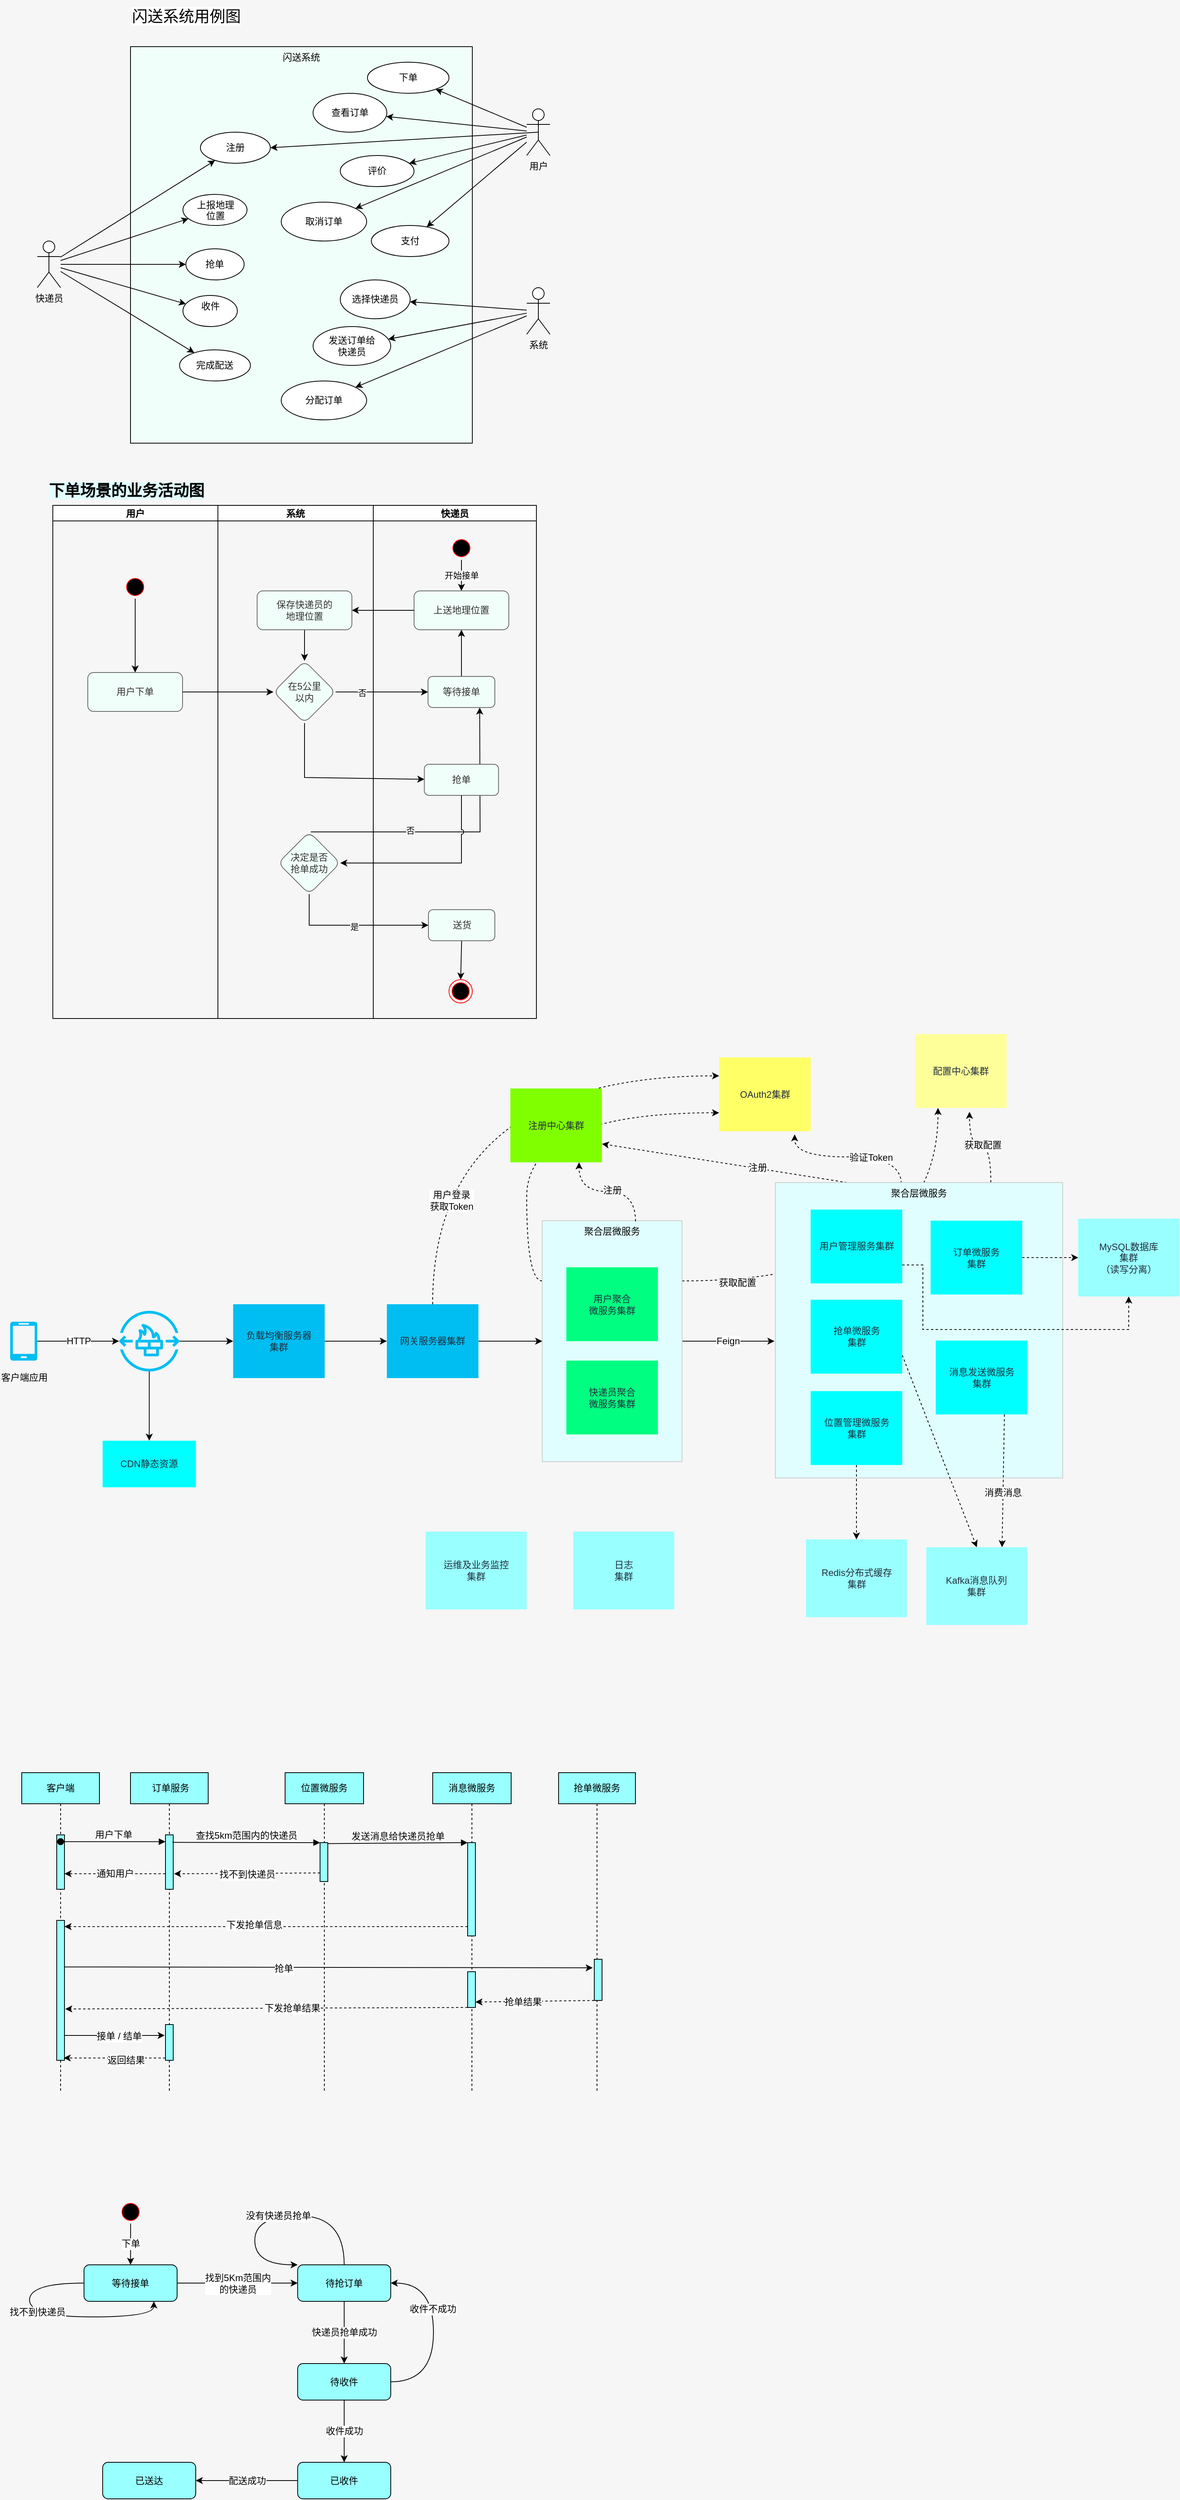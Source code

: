 <mxfile version="17.4.0" type="github">
  <diagram id="TyxCVpYUlu8QVc2kOL5u" name="Page-1">
    <mxGraphModel dx="1038" dy="1692" grid="1" gridSize="10" guides="1" tooltips="1" connect="1" arrows="1" fold="1" page="1" pageScale="1" pageWidth="827" pageHeight="1169" background="#f6f6f6" math="0" shadow="0">
      <root>
        <mxCell id="0" />
        <mxCell id="1" parent="0" />
        <mxCell id="bCSfS2iaa0BpuER8qzBy-91" style="edgeStyle=orthogonalEdgeStyle;curved=1;rounded=0;jumpStyle=arc;orthogonalLoop=1;jettySize=auto;html=1;exitX=1;exitY=0.25;exitDx=0;exitDy=0;entryX=0.25;entryY=1;entryDx=0;entryDy=0;dashed=1;fontSize=12;fontColor=#000000;" edge="1" parent="1" source="bCSfS2iaa0BpuER8qzBy-71" target="bCSfS2iaa0BpuER8qzBy-89">
          <mxGeometry relative="1" as="geometry" />
        </mxCell>
        <mxCell id="bCSfS2iaa0BpuER8qzBy-92" value="获取配置" style="edgeLabel;html=1;align=center;verticalAlign=middle;resizable=0;points=[];fontSize=12;fontColor=#000000;" vertex="1" connectable="0" parent="bCSfS2iaa0BpuER8qzBy-91">
          <mxGeometry x="-0.743" y="-1" relative="1" as="geometry">
            <mxPoint y="1" as="offset" />
          </mxGeometry>
        </mxCell>
        <mxCell id="bCSfS2iaa0BpuER8qzBy-82" style="edgeStyle=none;rounded=0;jumpStyle=arc;orthogonalLoop=1;jettySize=auto;html=1;exitX=0.25;exitY=0;exitDx=0;exitDy=0;entryX=1;entryY=0.75;entryDx=0;entryDy=0;fontSize=12;fontColor=#000000;dashed=1;" edge="1" parent="1" source="bCSfS2iaa0BpuER8qzBy-79" target="bCSfS2iaa0BpuER8qzBy-66">
          <mxGeometry relative="1" as="geometry" />
        </mxCell>
        <mxCell id="bCSfS2iaa0BpuER8qzBy-83" value="注册" style="edgeLabel;html=1;align=center;verticalAlign=middle;resizable=0;points=[];fontSize=12;fontColor=#000000;" vertex="1" connectable="0" parent="bCSfS2iaa0BpuER8qzBy-82">
          <mxGeometry x="-0.267" y="-1" relative="1" as="geometry">
            <mxPoint as="offset" />
          </mxGeometry>
        </mxCell>
        <mxCell id="bCSfS2iaa0BpuER8qzBy-84" style="edgeStyle=orthogonalEdgeStyle;rounded=0;jumpStyle=arc;orthogonalLoop=1;jettySize=auto;html=1;exitX=0.438;exitY=0.003;exitDx=0;exitDy=0;dashed=1;fontSize=12;fontColor=#000000;curved=1;entryX=0.825;entryY=1.042;entryDx=0;entryDy=0;entryPerimeter=0;exitPerimeter=0;" edge="1" parent="1" source="bCSfS2iaa0BpuER8qzBy-79" target="bCSfS2iaa0BpuER8qzBy-78">
          <mxGeometry relative="1" as="geometry">
            <mxPoint x="1100" y="1360" as="targetPoint" />
          </mxGeometry>
        </mxCell>
        <mxCell id="bCSfS2iaa0BpuER8qzBy-85" value="验证Token" style="edgeLabel;html=1;align=center;verticalAlign=middle;resizable=0;points=[];fontSize=12;fontColor=#000000;" vertex="1" connectable="0" parent="bCSfS2iaa0BpuER8qzBy-84">
          <mxGeometry x="-0.267" y="1" relative="1" as="geometry">
            <mxPoint as="offset" />
          </mxGeometry>
        </mxCell>
        <mxCell id="bCSfS2iaa0BpuER8qzBy-90" value="获取配置" style="edgeStyle=orthogonalEdgeStyle;curved=1;rounded=0;jumpStyle=arc;orthogonalLoop=1;jettySize=auto;html=1;exitX=0.75;exitY=0;exitDx=0;exitDy=0;entryX=0.594;entryY=1.053;entryDx=0;entryDy=0;entryPerimeter=0;dashed=1;fontSize=12;fontColor=#000000;" edge="1" parent="1" source="bCSfS2iaa0BpuER8qzBy-79" target="bCSfS2iaa0BpuER8qzBy-89">
          <mxGeometry relative="1" as="geometry" />
        </mxCell>
        <mxCell id="bCSfS2iaa0BpuER8qzBy-79" value="聚合层微服务" style="rounded=0;whiteSpace=wrap;html=1;labelBackgroundColor=none;fontSize=12;fontColor=#000000;fillColor=#E0FEFF;verticalAlign=top;strokeColor=#cccccc;" vertex="1" parent="1">
          <mxGeometry x="1050" y="1471" width="370" height="380" as="geometry" />
        </mxCell>
        <mxCell id="bCSfS2iaa0BpuER8qzBy-81" value="Feign" style="rounded=0;jumpStyle=arc;orthogonalLoop=1;jettySize=auto;html=1;exitX=1;exitY=0.5;exitDx=0;exitDy=0;entryX=-0.003;entryY=0.537;entryDx=0;entryDy=0;entryPerimeter=0;fontSize=12;fontColor=#000000;" edge="1" parent="1" source="bCSfS2iaa0BpuER8qzBy-71" target="bCSfS2iaa0BpuER8qzBy-79">
          <mxGeometry relative="1" as="geometry" />
        </mxCell>
        <mxCell id="bCSfS2iaa0BpuER8qzBy-86" value="验证Token" style="edgeStyle=orthogonalEdgeStyle;rounded=0;jumpStyle=arc;orthogonalLoop=1;jettySize=auto;html=1;exitX=0;exitY=0.25;exitDx=0;exitDy=0;entryX=0;entryY=0.75;entryDx=0;entryDy=0;dashed=1;fontSize=12;fontColor=#000000;curved=1;" edge="1" parent="1" source="bCSfS2iaa0BpuER8qzBy-71" target="bCSfS2iaa0BpuER8qzBy-78">
          <mxGeometry relative="1" as="geometry" />
        </mxCell>
        <mxCell id="bCSfS2iaa0BpuER8qzBy-71" value="聚合层微服务" style="rounded=0;whiteSpace=wrap;html=1;labelBackgroundColor=none;fontSize=12;fontColor=#000000;fillColor=#E0FEFF;verticalAlign=top;strokeColor=#cccccc;" vertex="1" parent="1">
          <mxGeometry x="750" y="1520" width="180" height="310" as="geometry" />
        </mxCell>
        <mxCell id="bCSfS2iaa0BpuER8qzBy-40" style="edgeStyle=none;rounded=0;orthogonalLoop=1;jettySize=auto;html=1;exitX=0.5;exitY=0;exitDx=0;exitDy=0;entryX=0.75;entryY=1;entryDx=0;entryDy=0;fontColor=#000000;jumpStyle=arc;" edge="1" parent="1">
          <mxGeometry relative="1" as="geometry">
            <mxPoint x="452" y="1020" as="sourcePoint" />
            <mxPoint x="669.5" y="860" as="targetPoint" />
            <Array as="points">
              <mxPoint x="670" y="1020" />
            </Array>
          </mxGeometry>
        </mxCell>
        <mxCell id="bCSfS2iaa0BpuER8qzBy-41" value="否" style="edgeLabel;html=1;align=center;verticalAlign=middle;resizable=0;points=[];fontColor=#000000;" vertex="1" connectable="0" parent="bCSfS2iaa0BpuER8qzBy-40">
          <mxGeometry x="-0.326" y="2" relative="1" as="geometry">
            <mxPoint as="offset" />
          </mxGeometry>
        </mxCell>
        <mxCell id="bCSfS2iaa0BpuER8qzBy-6" value="闪送系统" style="rounded=0;whiteSpace=wrap;html=1;fontColor=#000000;fillColor=#F0FFF9;verticalAlign=top;" vertex="1" parent="1">
          <mxGeometry x="220" y="10" width="440" height="510" as="geometry" />
        </mxCell>
        <mxCell id="SCEnVxl06YbGx1uKB_N8-4" value="" style="rounded=0;orthogonalLoop=1;jettySize=auto;html=1;" parent="1" source="SCEnVxl06YbGx1uKB_N8-1" target="SCEnVxl06YbGx1uKB_N8-3" edge="1">
          <mxGeometry relative="1" as="geometry" />
        </mxCell>
        <mxCell id="SCEnVxl06YbGx1uKB_N8-6" value="" style="edgeStyle=none;rounded=0;orthogonalLoop=1;jettySize=auto;html=1;" parent="1" source="SCEnVxl06YbGx1uKB_N8-1" target="SCEnVxl06YbGx1uKB_N8-5" edge="1">
          <mxGeometry relative="1" as="geometry" />
        </mxCell>
        <mxCell id="SCEnVxl06YbGx1uKB_N8-8" value="" style="edgeStyle=none;rounded=0;orthogonalLoop=1;jettySize=auto;html=1;" parent="1" source="SCEnVxl06YbGx1uKB_N8-1" target="SCEnVxl06YbGx1uKB_N8-7" edge="1">
          <mxGeometry relative="1" as="geometry" />
        </mxCell>
        <mxCell id="SCEnVxl06YbGx1uKB_N8-10" value="" style="edgeStyle=none;rounded=0;orthogonalLoop=1;jettySize=auto;html=1;" parent="1" source="SCEnVxl06YbGx1uKB_N8-1" target="SCEnVxl06YbGx1uKB_N8-9" edge="1">
          <mxGeometry relative="1" as="geometry" />
        </mxCell>
        <mxCell id="SCEnVxl06YbGx1uKB_N8-13" value="" style="edgeStyle=none;rounded=0;orthogonalLoop=1;jettySize=auto;html=1;" parent="1" source="SCEnVxl06YbGx1uKB_N8-1" target="SCEnVxl06YbGx1uKB_N8-12" edge="1">
          <mxGeometry relative="1" as="geometry" />
        </mxCell>
        <mxCell id="SCEnVxl06YbGx1uKB_N8-1" value="快递员" style="shape=umlActor;verticalLabelPosition=bottom;verticalAlign=top;html=1;outlineConnect=0;" parent="1" vertex="1">
          <mxGeometry x="100" y="260" width="30" height="60" as="geometry" />
        </mxCell>
        <mxCell id="SCEnVxl06YbGx1uKB_N8-3" value="抢单" style="ellipse;whiteSpace=wrap;html=1;verticalAlign=middle;" parent="1" vertex="1">
          <mxGeometry x="291.25" y="270" width="75" height="40" as="geometry" />
        </mxCell>
        <mxCell id="SCEnVxl06YbGx1uKB_N8-5" value="&lt;div&gt;上报地理&lt;/div&gt;&lt;div&gt;位置&lt;/div&gt;" style="ellipse;whiteSpace=wrap;html=1;verticalAlign=top;" parent="1" vertex="1">
          <mxGeometry x="287.5" y="200" width="82.5" height="40" as="geometry" />
        </mxCell>
        <mxCell id="SCEnVxl06YbGx1uKB_N8-7" value="收件" style="ellipse;whiteSpace=wrap;html=1;verticalAlign=top;" parent="1" vertex="1">
          <mxGeometry x="287.5" y="330" width="70" height="40" as="geometry" />
        </mxCell>
        <mxCell id="SCEnVxl06YbGx1uKB_N8-9" value="完成配送" style="ellipse;whiteSpace=wrap;html=1;verticalAlign=middle;" parent="1" vertex="1">
          <mxGeometry x="283.13" y="400" width="91.25" height="40" as="geometry" />
        </mxCell>
        <mxCell id="SCEnVxl06YbGx1uKB_N8-12" value="注册" style="ellipse;whiteSpace=wrap;html=1;verticalAlign=middle;" parent="1" vertex="1">
          <mxGeometry x="310" y="120" width="90" height="40" as="geometry" />
        </mxCell>
        <mxCell id="SCEnVxl06YbGx1uKB_N8-16" value="" style="edgeStyle=none;rounded=0;orthogonalLoop=1;jettySize=auto;html=1;" parent="1" source="SCEnVxl06YbGx1uKB_N8-14" target="SCEnVxl06YbGx1uKB_N8-15" edge="1">
          <mxGeometry relative="1" as="geometry" />
        </mxCell>
        <mxCell id="SCEnVxl06YbGx1uKB_N8-18" value="" style="edgeStyle=none;rounded=0;orthogonalLoop=1;jettySize=auto;html=1;" parent="1" source="SCEnVxl06YbGx1uKB_N8-14" target="SCEnVxl06YbGx1uKB_N8-17" edge="1">
          <mxGeometry relative="1" as="geometry" />
        </mxCell>
        <mxCell id="SCEnVxl06YbGx1uKB_N8-20" value="" style="edgeStyle=none;rounded=0;orthogonalLoop=1;jettySize=auto;html=1;" parent="1" source="SCEnVxl06YbGx1uKB_N8-14" target="SCEnVxl06YbGx1uKB_N8-19" edge="1">
          <mxGeometry relative="1" as="geometry" />
        </mxCell>
        <mxCell id="SCEnVxl06YbGx1uKB_N8-14" value="系统" style="shape=umlActor;verticalLabelPosition=bottom;verticalAlign=top;html=1;outlineConnect=0;" parent="1" vertex="1">
          <mxGeometry x="730" y="320" width="30" height="60" as="geometry" />
        </mxCell>
        <mxCell id="SCEnVxl06YbGx1uKB_N8-15" value="选择快递员" style="ellipse;whiteSpace=wrap;html=1;verticalAlign=middle;" parent="1" vertex="1">
          <mxGeometry x="490" y="310" width="90" height="50" as="geometry" />
        </mxCell>
        <mxCell id="SCEnVxl06YbGx1uKB_N8-17" value="&lt;div&gt;发送订单给&lt;/div&gt;&lt;div&gt;快递员&lt;/div&gt;" style="ellipse;whiteSpace=wrap;html=1;verticalAlign=middle;" parent="1" vertex="1">
          <mxGeometry x="455" y="370" width="100" height="50" as="geometry" />
        </mxCell>
        <mxCell id="SCEnVxl06YbGx1uKB_N8-19" value="分配订单" style="ellipse;whiteSpace=wrap;html=1;verticalAlign=middle;" parent="1" vertex="1">
          <mxGeometry x="414" y="440" width="110" height="50" as="geometry" />
        </mxCell>
        <mxCell id="SCEnVxl06YbGx1uKB_N8-26" value="" style="edgeStyle=none;rounded=0;orthogonalLoop=1;jettySize=auto;html=1;" parent="1" source="SCEnVxl06YbGx1uKB_N8-23" target="SCEnVxl06YbGx1uKB_N8-25" edge="1">
          <mxGeometry relative="1" as="geometry" />
        </mxCell>
        <mxCell id="SCEnVxl06YbGx1uKB_N8-28" value="" style="edgeStyle=none;rounded=0;orthogonalLoop=1;jettySize=auto;html=1;" parent="1" source="SCEnVxl06YbGx1uKB_N8-23" target="SCEnVxl06YbGx1uKB_N8-27" edge="1">
          <mxGeometry relative="1" as="geometry" />
        </mxCell>
        <mxCell id="SCEnVxl06YbGx1uKB_N8-30" value="" style="edgeStyle=none;rounded=0;orthogonalLoop=1;jettySize=auto;html=1;" parent="1" source="SCEnVxl06YbGx1uKB_N8-23" target="SCEnVxl06YbGx1uKB_N8-29" edge="1">
          <mxGeometry relative="1" as="geometry" />
        </mxCell>
        <mxCell id="SCEnVxl06YbGx1uKB_N8-32" value="" style="edgeStyle=none;rounded=0;orthogonalLoop=1;jettySize=auto;html=1;" parent="1" source="SCEnVxl06YbGx1uKB_N8-23" target="SCEnVxl06YbGx1uKB_N8-31" edge="1">
          <mxGeometry relative="1" as="geometry" />
        </mxCell>
        <mxCell id="SCEnVxl06YbGx1uKB_N8-34" value="" style="edgeStyle=none;rounded=0;orthogonalLoop=1;jettySize=auto;html=1;" parent="1" source="SCEnVxl06YbGx1uKB_N8-23" target="SCEnVxl06YbGx1uKB_N8-33" edge="1">
          <mxGeometry relative="1" as="geometry" />
        </mxCell>
        <mxCell id="SCEnVxl06YbGx1uKB_N8-35" style="edgeStyle=none;rounded=0;orthogonalLoop=1;jettySize=auto;html=1;exitX=0.5;exitY=0.5;exitDx=0;exitDy=0;exitPerimeter=0;entryX=1;entryY=0.5;entryDx=0;entryDy=0;" parent="1" source="SCEnVxl06YbGx1uKB_N8-23" target="SCEnVxl06YbGx1uKB_N8-12" edge="1">
          <mxGeometry relative="1" as="geometry" />
        </mxCell>
        <mxCell id="SCEnVxl06YbGx1uKB_N8-23" value="用户" style="shape=umlActor;verticalLabelPosition=bottom;verticalAlign=top;html=1;outlineConnect=0;" parent="1" vertex="1">
          <mxGeometry x="730" y="90" width="30" height="60" as="geometry" />
        </mxCell>
        <mxCell id="SCEnVxl06YbGx1uKB_N8-25" value="下单" style="ellipse;whiteSpace=wrap;html=1;verticalAlign=middle;" parent="1" vertex="1">
          <mxGeometry x="525" y="30" width="105" height="40" as="geometry" />
        </mxCell>
        <mxCell id="SCEnVxl06YbGx1uKB_N8-27" value="查看订单" style="ellipse;whiteSpace=wrap;html=1;verticalAlign=middle;" parent="1" vertex="1">
          <mxGeometry x="455" y="70" width="95" height="50" as="geometry" />
        </mxCell>
        <mxCell id="SCEnVxl06YbGx1uKB_N8-29" value="评价" style="ellipse;whiteSpace=wrap;html=1;verticalAlign=middle;" parent="1" vertex="1">
          <mxGeometry x="490" y="150" width="95" height="40" as="geometry" />
        </mxCell>
        <mxCell id="SCEnVxl06YbGx1uKB_N8-31" value="支付" style="ellipse;whiteSpace=wrap;html=1;verticalAlign=middle;" parent="1" vertex="1">
          <mxGeometry x="530" y="240" width="100" height="40" as="geometry" />
        </mxCell>
        <mxCell id="SCEnVxl06YbGx1uKB_N8-33" value="取消订单" style="ellipse;whiteSpace=wrap;html=1;verticalAlign=middle;" parent="1" vertex="1">
          <mxGeometry x="414" y="210" width="110" height="50" as="geometry" />
        </mxCell>
        <mxCell id="bCSfS2iaa0BpuER8qzBy-1" value="用户" style="swimlane;startSize=20;" vertex="1" parent="1">
          <mxGeometry x="120" y="600" width="212.5" height="660" as="geometry" />
        </mxCell>
        <mxCell id="bCSfS2iaa0BpuER8qzBy-15" style="edgeStyle=none;rounded=0;orthogonalLoop=1;jettySize=auto;html=1;exitX=0.5;exitY=1;exitDx=0;exitDy=0;entryX=0.5;entryY=0;entryDx=0;entryDy=0;fontColor=#E8FFE3;" edge="1" parent="bCSfS2iaa0BpuER8qzBy-1" source="bCSfS2iaa0BpuER8qzBy-9" target="bCSfS2iaa0BpuER8qzBy-14">
          <mxGeometry relative="1" as="geometry" />
        </mxCell>
        <mxCell id="bCSfS2iaa0BpuER8qzBy-9" value="" style="ellipse;html=1;shape=startState;fillColor=#000000;strokeColor=#ff0000;fontColor=#E8FFE3;" vertex="1" parent="bCSfS2iaa0BpuER8qzBy-1">
          <mxGeometry x="91" y="90" width="30" height="30" as="geometry" />
        </mxCell>
        <mxCell id="bCSfS2iaa0BpuER8qzBy-14" value="&lt;span style=&quot;&quot;&gt;用户下单&lt;/span&gt;" style="rounded=1;whiteSpace=wrap;html=1;fontColor=#333333;fillColor=#F0FFF9;strokeColor=#666666;labelBackgroundColor=none;" vertex="1" parent="bCSfS2iaa0BpuER8qzBy-1">
          <mxGeometry x="45" y="215" width="122" height="50" as="geometry" />
        </mxCell>
        <mxCell id="bCSfS2iaa0BpuER8qzBy-2" value="系统" style="swimlane;startSize=20;" vertex="1" parent="1">
          <mxGeometry x="332.5" y="600" width="200" height="660" as="geometry" />
        </mxCell>
        <mxCell id="bCSfS2iaa0BpuER8qzBy-22" value="&lt;div&gt;在5公里&lt;/div&gt;&lt;div&gt;以内&lt;/div&gt;" style="rhombus;whiteSpace=wrap;html=1;fillColor=#F0FFF9;strokeColor=#666666;fontColor=#333333;rounded=1;labelBackgroundColor=none;" vertex="1" parent="bCSfS2iaa0BpuER8qzBy-2">
          <mxGeometry x="71.5" y="200" width="80" height="80" as="geometry" />
        </mxCell>
        <mxCell id="bCSfS2iaa0BpuER8qzBy-35" value="&lt;div&gt;决定是否&lt;/div&gt;&lt;div&gt;抢单成功&lt;br&gt;&lt;/div&gt;" style="rhombus;whiteSpace=wrap;html=1;fillColor=#F0FFF9;strokeColor=#666666;fontColor=#333333;rounded=1;labelBackgroundColor=none;" vertex="1" parent="bCSfS2iaa0BpuER8qzBy-2">
          <mxGeometry x="77.5" y="420" width="80" height="80" as="geometry" />
        </mxCell>
        <mxCell id="bCSfS2iaa0BpuER8qzBy-3" value="快递员" style="swimlane;startSize=20;" vertex="1" parent="1">
          <mxGeometry x="532.5" y="600" width="210" height="660" as="geometry" />
        </mxCell>
        <mxCell id="bCSfS2iaa0BpuER8qzBy-17" value="上送地理位置" style="rounded=1;whiteSpace=wrap;html=1;fontColor=#333333;fillColor=#F0FFF9;strokeColor=#666666;labelBackgroundColor=none;" vertex="1" parent="bCSfS2iaa0BpuER8qzBy-3">
          <mxGeometry x="52.5" y="110" width="122" height="50" as="geometry" />
        </mxCell>
        <mxCell id="bCSfS2iaa0BpuER8qzBy-27" value="开始接单" style="edgeStyle=none;rounded=0;orthogonalLoop=1;jettySize=auto;html=1;exitX=0.5;exitY=1;exitDx=0;exitDy=0;entryX=0.5;entryY=0;entryDx=0;entryDy=0;fontColor=#000000;" edge="1" parent="bCSfS2iaa0BpuER8qzBy-3" source="bCSfS2iaa0BpuER8qzBy-25" target="bCSfS2iaa0BpuER8qzBy-17">
          <mxGeometry relative="1" as="geometry" />
        </mxCell>
        <mxCell id="bCSfS2iaa0BpuER8qzBy-25" value="" style="ellipse;html=1;shape=startState;fillColor=#000000;strokeColor=#ff0000;fontColor=#E8FFE3;" vertex="1" parent="bCSfS2iaa0BpuER8qzBy-3">
          <mxGeometry x="98.5" y="40" width="30" height="30" as="geometry" />
        </mxCell>
        <mxCell id="bCSfS2iaa0BpuER8qzBy-42" style="edgeStyle=none;rounded=0;orthogonalLoop=1;jettySize=auto;html=1;exitX=0.5;exitY=0;exitDx=0;exitDy=0;entryX=0.5;entryY=1;entryDx=0;entryDy=0;fontColor=#000000;" edge="1" parent="bCSfS2iaa0BpuER8qzBy-3" source="bCSfS2iaa0BpuER8qzBy-28" target="bCSfS2iaa0BpuER8qzBy-17">
          <mxGeometry relative="1" as="geometry" />
        </mxCell>
        <mxCell id="bCSfS2iaa0BpuER8qzBy-28" value="等待接单" style="whiteSpace=wrap;html=1;fillColor=#F0FFF9;strokeColor=#666666;fontColor=#333333;rounded=1;labelBackgroundColor=none;" vertex="1" parent="bCSfS2iaa0BpuER8qzBy-3">
          <mxGeometry x="70.5" y="220" width="86" height="40" as="geometry" />
        </mxCell>
        <mxCell id="bCSfS2iaa0BpuER8qzBy-31" value="抢单" style="whiteSpace=wrap;html=1;fillColor=#F0FFF9;strokeColor=#666666;fontColor=#333333;rounded=1;labelBackgroundColor=none;" vertex="1" parent="bCSfS2iaa0BpuER8qzBy-3">
          <mxGeometry x="65.75" y="333" width="95.5" height="40" as="geometry" />
        </mxCell>
        <mxCell id="bCSfS2iaa0BpuER8qzBy-47" style="edgeStyle=none;rounded=0;jumpStyle=arc;orthogonalLoop=1;jettySize=auto;html=1;exitX=0.5;exitY=1;exitDx=0;exitDy=0;entryX=0.5;entryY=0;entryDx=0;entryDy=0;fontSize=20;fontColor=#000000;" edge="1" parent="bCSfS2iaa0BpuER8qzBy-3" source="bCSfS2iaa0BpuER8qzBy-37" target="bCSfS2iaa0BpuER8qzBy-46">
          <mxGeometry relative="1" as="geometry" />
        </mxCell>
        <mxCell id="bCSfS2iaa0BpuER8qzBy-37" value="送货" style="whiteSpace=wrap;html=1;fillColor=#F0FFF9;strokeColor=#666666;fontColor=#333333;rounded=1;labelBackgroundColor=none;" vertex="1" parent="bCSfS2iaa0BpuER8qzBy-3">
          <mxGeometry x="71" y="520" width="85.5" height="40" as="geometry" />
        </mxCell>
        <mxCell id="bCSfS2iaa0BpuER8qzBy-46" value="" style="ellipse;html=1;shape=endState;fillColor=#000000;strokeColor=#ff0000;labelBackgroundColor=#E0FEFF;fontSize=20;fontColor=#000000;" vertex="1" parent="bCSfS2iaa0BpuER8qzBy-3">
          <mxGeometry x="97.5" y="610" width="30" height="30" as="geometry" />
        </mxCell>
        <mxCell id="bCSfS2iaa0BpuER8qzBy-24" style="edgeStyle=none;rounded=0;orthogonalLoop=1;jettySize=auto;html=1;exitX=0.5;exitY=1;exitDx=0;exitDy=0;entryX=0.5;entryY=0;entryDx=0;entryDy=0;fontColor=#000000;" edge="1" parent="1" source="bCSfS2iaa0BpuER8qzBy-20" target="bCSfS2iaa0BpuER8qzBy-22">
          <mxGeometry relative="1" as="geometry" />
        </mxCell>
        <mxCell id="bCSfS2iaa0BpuER8qzBy-20" value="&lt;div&gt;保存快递员的&lt;/div&gt;&lt;div&gt;地理位置&lt;br&gt;&lt;/div&gt;" style="rounded=1;whiteSpace=wrap;html=1;fontColor=#333333;fillColor=#F0FFF9;strokeColor=#666666;labelBackgroundColor=none;" vertex="1" parent="1">
          <mxGeometry x="383" y="710" width="122" height="50" as="geometry" />
        </mxCell>
        <mxCell id="bCSfS2iaa0BpuER8qzBy-21" value="" style="edgeStyle=none;rounded=0;orthogonalLoop=1;jettySize=auto;html=1;fontColor=#000000;" edge="1" parent="1" source="bCSfS2iaa0BpuER8qzBy-17" target="bCSfS2iaa0BpuER8qzBy-20">
          <mxGeometry relative="1" as="geometry" />
        </mxCell>
        <mxCell id="bCSfS2iaa0BpuER8qzBy-23" value="" style="edgeStyle=none;rounded=0;orthogonalLoop=1;jettySize=auto;html=1;fontColor=#000000;" edge="1" parent="1" source="bCSfS2iaa0BpuER8qzBy-14" target="bCSfS2iaa0BpuER8qzBy-22">
          <mxGeometry relative="1" as="geometry" />
        </mxCell>
        <mxCell id="bCSfS2iaa0BpuER8qzBy-29" value="" style="edgeStyle=none;rounded=0;orthogonalLoop=1;jettySize=auto;html=1;fontColor=#000000;" edge="1" parent="1" source="bCSfS2iaa0BpuER8qzBy-22" target="bCSfS2iaa0BpuER8qzBy-28">
          <mxGeometry relative="1" as="geometry" />
        </mxCell>
        <mxCell id="bCSfS2iaa0BpuER8qzBy-30" value="否" style="edgeLabel;html=1;align=center;verticalAlign=middle;resizable=0;points=[];fontColor=#000000;" vertex="1" connectable="0" parent="bCSfS2iaa0BpuER8qzBy-29">
          <mxGeometry x="-0.429" y="-1" relative="1" as="geometry">
            <mxPoint as="offset" />
          </mxGeometry>
        </mxCell>
        <mxCell id="bCSfS2iaa0BpuER8qzBy-32" value="" style="edgeStyle=none;rounded=0;orthogonalLoop=1;jettySize=auto;html=1;fontColor=#000000;" edge="1" parent="1" source="bCSfS2iaa0BpuER8qzBy-22" target="bCSfS2iaa0BpuER8qzBy-31">
          <mxGeometry relative="1" as="geometry">
            <Array as="points">
              <mxPoint x="444" y="950" />
            </Array>
          </mxGeometry>
        </mxCell>
        <mxCell id="bCSfS2iaa0BpuER8qzBy-36" value="" style="edgeStyle=none;rounded=0;orthogonalLoop=1;jettySize=auto;html=1;fontColor=#000000;jumpStyle=arc;" edge="1" parent="1" source="bCSfS2iaa0BpuER8qzBy-31" target="bCSfS2iaa0BpuER8qzBy-35">
          <mxGeometry relative="1" as="geometry">
            <Array as="points">
              <mxPoint x="646" y="1060" />
            </Array>
          </mxGeometry>
        </mxCell>
        <mxCell id="bCSfS2iaa0BpuER8qzBy-38" value="" style="edgeStyle=none;rounded=0;orthogonalLoop=1;jettySize=auto;html=1;fontColor=#000000;" edge="1" parent="1" source="bCSfS2iaa0BpuER8qzBy-35" target="bCSfS2iaa0BpuER8qzBy-37">
          <mxGeometry relative="1" as="geometry">
            <Array as="points">
              <mxPoint x="450" y="1140" />
            </Array>
          </mxGeometry>
        </mxCell>
        <mxCell id="bCSfS2iaa0BpuER8qzBy-39" value="是" style="edgeLabel;html=1;align=center;verticalAlign=middle;resizable=0;points=[];fontColor=#000000;" vertex="1" connectable="0" parent="bCSfS2iaa0BpuER8qzBy-38">
          <mxGeometry x="0.013" y="-2" relative="1" as="geometry">
            <mxPoint as="offset" />
          </mxGeometry>
        </mxCell>
        <mxCell id="bCSfS2iaa0BpuER8qzBy-43" value="&lt;span style=&quot;background-color: rgb(224, 254, 255); font-size: 20px;&quot;&gt;&lt;b style=&quot;font-size: 20px;&quot;&gt;下单场景的业务活动图&lt;/b&gt;&lt;/span&gt;" style="text;html=1;strokeColor=none;fillColor=none;align=center;verticalAlign=middle;whiteSpace=wrap;rounded=0;labelBackgroundColor=none;fontColor=#000000;fontSize=20;" vertex="1" parent="1">
          <mxGeometry x="90" y="560" width="250" height="40" as="geometry" />
        </mxCell>
        <mxCell id="bCSfS2iaa0BpuER8qzBy-44" value="&lt;div align=&quot;left&quot;&gt;闪送系统用例图&lt;/div&gt;" style="text;html=1;strokeColor=none;fillColor=none;align=left;verticalAlign=middle;whiteSpace=wrap;rounded=0;labelBackgroundColor=default;fontColor=#000000;fontSize=20;" vertex="1" parent="1">
          <mxGeometry x="220" y="-50" width="250" height="40" as="geometry" />
        </mxCell>
        <mxCell id="bCSfS2iaa0BpuER8qzBy-50" value="HTTP" style="edgeStyle=none;rounded=0;jumpStyle=arc;orthogonalLoop=1;jettySize=auto;html=1;fontSize=12;fontColor=#000000;" edge="1" parent="1" source="bCSfS2iaa0BpuER8qzBy-48" target="bCSfS2iaa0BpuER8qzBy-51">
          <mxGeometry relative="1" as="geometry">
            <mxPoint x="210" y="1675" as="targetPoint" />
          </mxGeometry>
        </mxCell>
        <mxCell id="bCSfS2iaa0BpuER8qzBy-48" value="&lt;font style=&quot;font-size: 12px&quot;&gt;&lt;span style=&quot;&quot;&gt;客户端应用&lt;/span&gt;&lt;/font&gt;" style="verticalLabelPosition=bottom;html=1;verticalAlign=top;align=center;strokeColor=none;fillColor=#00BEF2;shape=mxgraph.azure.mobile;pointerEvents=1;labelBackgroundColor=none;fontSize=20;fontColor=#000000;" vertex="1" parent="1">
          <mxGeometry x="65" y="1650" width="35" height="50" as="geometry" />
        </mxCell>
        <mxCell id="bCSfS2iaa0BpuER8qzBy-55" value="" style="edgeStyle=none;rounded=0;jumpStyle=arc;orthogonalLoop=1;jettySize=auto;html=1;fontSize=12;fontColor=#000000;" edge="1" parent="1" source="bCSfS2iaa0BpuER8qzBy-51" target="bCSfS2iaa0BpuER8qzBy-54">
          <mxGeometry relative="1" as="geometry" />
        </mxCell>
        <mxCell id="bCSfS2iaa0BpuER8qzBy-59" value="" style="edgeStyle=none;rounded=0;jumpStyle=arc;orthogonalLoop=1;jettySize=auto;html=1;fontSize=12;fontColor=#000000;" edge="1" parent="1" source="bCSfS2iaa0BpuER8qzBy-51" target="bCSfS2iaa0BpuER8qzBy-58">
          <mxGeometry relative="1" as="geometry" />
        </mxCell>
        <mxCell id="bCSfS2iaa0BpuER8qzBy-51" value="" style="sketch=0;outlineConnect=0;fontColor=#232F3E;gradientColor=none;fillColor=#00BEF2;strokeColor=none;dashed=0;verticalLabelPosition=bottom;verticalAlign=top;align=center;html=1;fontSize=12;fontStyle=0;aspect=fixed;pointerEvents=1;shape=mxgraph.aws4.network_firewall_endpoints;labelBackgroundColor=none;" vertex="1" parent="1">
          <mxGeometry x="205.13" y="1636" width="78" height="78" as="geometry" />
        </mxCell>
        <mxCell id="bCSfS2iaa0BpuER8qzBy-57" value="" style="edgeStyle=none;rounded=0;jumpStyle=arc;orthogonalLoop=1;jettySize=auto;html=1;fontSize=12;fontColor=#000000;" edge="1" parent="1" source="bCSfS2iaa0BpuER8qzBy-54" target="bCSfS2iaa0BpuER8qzBy-56">
          <mxGeometry relative="1" as="geometry" />
        </mxCell>
        <mxCell id="bCSfS2iaa0BpuER8qzBy-54" value="&lt;div&gt;负载均衡服务器&lt;/div&gt;&lt;div&gt;集群&lt;br&gt;&lt;/div&gt;" style="whiteSpace=wrap;html=1;verticalAlign=middle;fillColor=#00BEF2;strokeColor=none;fontColor=#232F3E;sketch=0;gradientColor=none;dashed=0;fontStyle=0;labelBackgroundColor=none;" vertex="1" parent="1">
          <mxGeometry x="352.13" y="1627.5" width="117.87" height="95" as="geometry" />
        </mxCell>
        <mxCell id="bCSfS2iaa0BpuER8qzBy-63" value="" style="edgeStyle=none;rounded=0;jumpStyle=arc;orthogonalLoop=1;jettySize=auto;html=1;fontSize=12;fontColor=#000000;entryX=0;entryY=0.5;entryDx=0;entryDy=0;" edge="1" parent="1" source="bCSfS2iaa0BpuER8qzBy-56" target="bCSfS2iaa0BpuER8qzBy-71">
          <mxGeometry relative="1" as="geometry" />
        </mxCell>
        <mxCell id="bCSfS2iaa0BpuER8qzBy-87" style="edgeStyle=orthogonalEdgeStyle;rounded=0;jumpStyle=arc;orthogonalLoop=1;jettySize=auto;html=1;exitX=0.5;exitY=0;exitDx=0;exitDy=0;entryX=0;entryY=0.25;entryDx=0;entryDy=0;dashed=1;fontSize=12;fontColor=#000000;curved=1;" edge="1" parent="1" source="bCSfS2iaa0BpuER8qzBy-56" target="bCSfS2iaa0BpuER8qzBy-78">
          <mxGeometry relative="1" as="geometry">
            <Array as="points">
              <mxPoint x="609" y="1334" />
            </Array>
          </mxGeometry>
        </mxCell>
        <mxCell id="bCSfS2iaa0BpuER8qzBy-88" value="&lt;div&gt;用户登录&lt;/div&gt;&lt;div&gt;获取Token&lt;br&gt;&lt;/div&gt;" style="edgeLabel;html=1;align=center;verticalAlign=middle;resizable=0;points=[];fontSize=12;fontColor=#000000;" vertex="1" connectable="0" parent="bCSfS2iaa0BpuER8qzBy-87">
          <mxGeometry x="-0.597" y="-24" relative="1" as="geometry">
            <mxPoint as="offset" />
          </mxGeometry>
        </mxCell>
        <mxCell id="bCSfS2iaa0BpuER8qzBy-56" value="网关服务器集群" style="whiteSpace=wrap;html=1;verticalAlign=middle;fillColor=#00BEF2;strokeColor=none;fontColor=#232F3E;sketch=0;gradientColor=none;dashed=0;fontStyle=0;labelBackgroundColor=none;" vertex="1" parent="1">
          <mxGeometry x="550" y="1627.5" width="117.87" height="95" as="geometry" />
        </mxCell>
        <mxCell id="bCSfS2iaa0BpuER8qzBy-58" value="CDN静态资源" style="whiteSpace=wrap;html=1;verticalAlign=middle;fillColor=#00FFFF;strokeColor=none;fontColor=#232F3E;sketch=0;gradientColor=none;dashed=0;fontStyle=0;labelBackgroundColor=none;" vertex="1" parent="1">
          <mxGeometry x="184.13" y="1803" width="120" height="60" as="geometry" />
        </mxCell>
        <mxCell id="bCSfS2iaa0BpuER8qzBy-67" style="edgeStyle=orthogonalEdgeStyle;rounded=0;jumpStyle=arc;orthogonalLoop=1;jettySize=auto;html=1;exitX=0.667;exitY=0.003;exitDx=0;exitDy=0;entryX=0.75;entryY=1;entryDx=0;entryDy=0;fontSize=12;fontColor=#000000;dashed=1;curved=1;exitPerimeter=0;" edge="1" parent="1" source="bCSfS2iaa0BpuER8qzBy-71" target="bCSfS2iaa0BpuER8qzBy-66">
          <mxGeometry relative="1" as="geometry" />
        </mxCell>
        <mxCell id="bCSfS2iaa0BpuER8qzBy-69" value="注册" style="edgeLabel;html=1;align=center;verticalAlign=middle;resizable=0;points=[];fontSize=12;fontColor=#000000;" vertex="1" connectable="0" parent="bCSfS2iaa0BpuER8qzBy-67">
          <mxGeometry x="-0.406" y="-2" relative="1" as="geometry">
            <mxPoint x="-25" as="offset" />
          </mxGeometry>
        </mxCell>
        <mxCell id="bCSfS2iaa0BpuER8qzBy-66" value="注册中心集群" style="whiteSpace=wrap;html=1;verticalAlign=middle;fillColor=#80FF00;strokeColor=none;fontColor=#232F3E;sketch=0;gradientColor=none;dashed=0;fontStyle=0;labelBackgroundColor=none;" vertex="1" parent="1">
          <mxGeometry x="709.0" y="1350" width="117.87" height="95" as="geometry" />
        </mxCell>
        <mxCell id="bCSfS2iaa0BpuER8qzBy-60" value="&lt;div&gt;用户聚合&lt;/div&gt;&lt;div&gt;微服务集群&lt;/div&gt;" style="whiteSpace=wrap;html=1;verticalAlign=middle;fillColor=#00FF80;strokeColor=none;fontColor=#232F3E;sketch=0;gradientColor=none;dashed=0;fontStyle=0;labelBackgroundColor=none;" vertex="1" parent="1">
          <mxGeometry x="781.06" y="1580" width="117.87" height="95" as="geometry" />
        </mxCell>
        <mxCell id="bCSfS2iaa0BpuER8qzBy-62" value="&lt;div&gt;快递员聚合&lt;/div&gt;&lt;div&gt;微服务集群&lt;/div&gt;" style="whiteSpace=wrap;html=1;verticalAlign=middle;fillColor=#00FF80;strokeColor=none;fontColor=#232F3E;sketch=0;gradientColor=none;dashed=0;fontStyle=0;labelBackgroundColor=none;" vertex="1" parent="1">
          <mxGeometry x="781.06" y="1700" width="117.87" height="95" as="geometry" />
        </mxCell>
        <mxCell id="bCSfS2iaa0BpuER8qzBy-99" style="edgeStyle=orthogonalEdgeStyle;rounded=0;jumpStyle=arc;orthogonalLoop=1;jettySize=auto;html=1;exitX=1;exitY=0.75;exitDx=0;exitDy=0;entryX=0.5;entryY=1;entryDx=0;entryDy=0;dashed=1;fontSize=12;fontColor=#000000;elbow=vertical;" edge="1" parent="1" source="bCSfS2iaa0BpuER8qzBy-73" target="bCSfS2iaa0BpuER8qzBy-95">
          <mxGeometry relative="1" as="geometry">
            <Array as="points">
              <mxPoint x="1240" y="1577" />
              <mxPoint x="1240" y="1660" />
              <mxPoint x="1505" y="1660" />
            </Array>
          </mxGeometry>
        </mxCell>
        <mxCell id="bCSfS2iaa0BpuER8qzBy-73" value="&lt;div&gt;用户管理服务集群&lt;/div&gt;" style="whiteSpace=wrap;html=1;verticalAlign=middle;fillColor=#00FFFF;strokeColor=none;fontColor=#232F3E;sketch=0;gradientColor=none;dashed=0;fontStyle=0;labelBackgroundColor=none;" vertex="1" parent="1">
          <mxGeometry x="1095.57" y="1505.75" width="117.87" height="95" as="geometry" />
        </mxCell>
        <mxCell id="bCSfS2iaa0BpuER8qzBy-100" style="rounded=0;jumpStyle=arc;orthogonalLoop=1;jettySize=auto;html=1;exitX=1;exitY=0.75;exitDx=0;exitDy=0;entryX=0.5;entryY=0;entryDx=0;entryDy=0;dashed=1;fontSize=12;fontColor=#000000;elbow=vertical;" edge="1" parent="1" source="bCSfS2iaa0BpuER8qzBy-74" target="bCSfS2iaa0BpuER8qzBy-98">
          <mxGeometry relative="1" as="geometry" />
        </mxCell>
        <mxCell id="bCSfS2iaa0BpuER8qzBy-74" value="&lt;div&gt;抢单微服务&lt;/div&gt;&lt;div&gt;集群&lt;br&gt;&lt;/div&gt;" style="whiteSpace=wrap;html=1;verticalAlign=middle;fillColor=#00FFFF;strokeColor=none;fontColor=#232F3E;sketch=0;gradientColor=none;dashed=0;fontStyle=0;labelBackgroundColor=none;" vertex="1" parent="1">
          <mxGeometry x="1095.57" y="1621.75" width="117.87" height="95" as="geometry" />
        </mxCell>
        <mxCell id="bCSfS2iaa0BpuER8qzBy-96" style="edgeStyle=orthogonalEdgeStyle;curved=1;rounded=0;jumpStyle=arc;orthogonalLoop=1;jettySize=auto;html=1;exitX=0.5;exitY=1;exitDx=0;exitDy=0;entryX=0.5;entryY=0;entryDx=0;entryDy=0;dashed=1;fontSize=12;fontColor=#000000;" edge="1" parent="1" source="bCSfS2iaa0BpuER8qzBy-75" target="bCSfS2iaa0BpuER8qzBy-94">
          <mxGeometry relative="1" as="geometry" />
        </mxCell>
        <mxCell id="bCSfS2iaa0BpuER8qzBy-75" value="&lt;div&gt;位置管理微服务&lt;/div&gt;&lt;div&gt;集群&lt;br&gt;&lt;/div&gt;" style="whiteSpace=wrap;html=1;verticalAlign=middle;fillColor=#00FFFF;strokeColor=none;fontColor=#232F3E;sketch=0;gradientColor=none;dashed=0;fontStyle=0;labelBackgroundColor=none;" vertex="1" parent="1">
          <mxGeometry x="1095.57" y="1739.25" width="117.87" height="95" as="geometry" />
        </mxCell>
        <mxCell id="bCSfS2iaa0BpuER8qzBy-97" style="edgeStyle=orthogonalEdgeStyle;curved=1;rounded=0;jumpStyle=arc;orthogonalLoop=1;jettySize=auto;html=1;exitX=1;exitY=0.5;exitDx=0;exitDy=0;entryX=0;entryY=0.5;entryDx=0;entryDy=0;dashed=1;fontSize=12;fontColor=#000000;" edge="1" parent="1" source="bCSfS2iaa0BpuER8qzBy-76" target="bCSfS2iaa0BpuER8qzBy-95">
          <mxGeometry relative="1" as="geometry" />
        </mxCell>
        <mxCell id="bCSfS2iaa0BpuER8qzBy-76" value="&lt;div&gt;订单微服务&lt;/div&gt;&lt;div&gt;集群&lt;br&gt;&lt;/div&gt;" style="whiteSpace=wrap;html=1;verticalAlign=middle;fillColor=#00FFFF;strokeColor=none;fontColor=#232F3E;sketch=0;gradientColor=none;dashed=0;fontStyle=0;labelBackgroundColor=none;" vertex="1" parent="1">
          <mxGeometry x="1250.0" y="1520" width="117.87" height="95" as="geometry" />
        </mxCell>
        <mxCell id="bCSfS2iaa0BpuER8qzBy-104" style="edgeStyle=none;rounded=0;jumpStyle=arc;orthogonalLoop=1;jettySize=auto;html=1;exitX=0.75;exitY=1;exitDx=0;exitDy=0;entryX=0.75;entryY=0;entryDx=0;entryDy=0;dashed=1;fontSize=12;fontColor=#000000;elbow=vertical;" edge="1" parent="1" source="bCSfS2iaa0BpuER8qzBy-77" target="bCSfS2iaa0BpuER8qzBy-98">
          <mxGeometry relative="1" as="geometry" />
        </mxCell>
        <mxCell id="bCSfS2iaa0BpuER8qzBy-105" value="消费消息" style="edgeLabel;html=1;align=center;verticalAlign=middle;resizable=0;points=[];fontSize=12;fontColor=#000000;" vertex="1" connectable="0" parent="bCSfS2iaa0BpuER8qzBy-104">
          <mxGeometry x="0.18" relative="1" as="geometry">
            <mxPoint as="offset" />
          </mxGeometry>
        </mxCell>
        <mxCell id="bCSfS2iaa0BpuER8qzBy-77" value="&lt;div&gt;消息发送微服务&lt;/div&gt;&lt;div&gt;集群&lt;br&gt;&lt;/div&gt;" style="whiteSpace=wrap;html=1;verticalAlign=middle;fillColor=#00FFFF;strokeColor=none;fontColor=#232F3E;sketch=0;gradientColor=none;dashed=0;fontStyle=0;labelBackgroundColor=none;" vertex="1" parent="1">
          <mxGeometry x="1256.57" y="1674.25" width="117.87" height="95" as="geometry" />
        </mxCell>
        <mxCell id="bCSfS2iaa0BpuER8qzBy-78" value="OAuth2集群" style="whiteSpace=wrap;html=1;verticalAlign=middle;fillColor=#FFFF66;strokeColor=none;fontColor=#232F3E;sketch=0;gradientColor=none;dashed=0;fontStyle=0;labelBackgroundColor=none;" vertex="1" parent="1">
          <mxGeometry x="977.7" y="1310" width="117.87" height="95" as="geometry" />
        </mxCell>
        <mxCell id="bCSfS2iaa0BpuER8qzBy-89" value="配置中心集群" style="whiteSpace=wrap;html=1;verticalAlign=middle;fillColor=#FFFF99;strokeColor=none;fontColor=#232F3E;sketch=0;gradientColor=none;dashed=0;fontStyle=0;labelBackgroundColor=none;" vertex="1" parent="1">
          <mxGeometry x="1230" y="1280" width="117.87" height="95" as="geometry" />
        </mxCell>
        <mxCell id="bCSfS2iaa0BpuER8qzBy-94" value="&lt;div&gt;Redis分布式缓存&lt;/div&gt;&lt;div&gt;集群&lt;br&gt;&lt;/div&gt;" style="whiteSpace=wrap;html=1;verticalAlign=middle;fillColor=#99FFFF;strokeColor=none;fontColor=#232F3E;sketch=0;gradientColor=none;dashed=0;fontStyle=0;labelBackgroundColor=none;" vertex="1" parent="1">
          <mxGeometry x="1089.51" y="1930" width="130" height="100" as="geometry" />
        </mxCell>
        <mxCell id="bCSfS2iaa0BpuER8qzBy-95" value="&lt;div&gt;MySQL数据库&lt;/div&gt;&lt;div&gt;集群&lt;/div&gt;&lt;div&gt;（读写分离）&lt;br&gt;&lt;/div&gt;" style="whiteSpace=wrap;html=1;verticalAlign=middle;fillColor=#99FFFF;strokeColor=none;fontColor=#232F3E;sketch=0;gradientColor=none;dashed=0;fontStyle=0;labelBackgroundColor=none;" vertex="1" parent="1">
          <mxGeometry x="1440" y="1517.5" width="130" height="100" as="geometry" />
        </mxCell>
        <mxCell id="bCSfS2iaa0BpuER8qzBy-98" value="&lt;div&gt;Kafka消息队列&lt;/div&gt;&lt;div&gt;集群&lt;br&gt;&lt;/div&gt;" style="whiteSpace=wrap;html=1;verticalAlign=middle;fillColor=#99FFFF;strokeColor=none;fontColor=#232F3E;sketch=0;gradientColor=none;dashed=0;fontStyle=0;labelBackgroundColor=none;" vertex="1" parent="1">
          <mxGeometry x="1244.44" y="1940" width="130" height="100" as="geometry" />
        </mxCell>
        <mxCell id="bCSfS2iaa0BpuER8qzBy-106" value="&lt;div&gt;运维及业务监控&lt;/div&gt;&lt;div&gt;集群&lt;br&gt;&lt;/div&gt;" style="whiteSpace=wrap;html=1;verticalAlign=middle;fillColor=#99FFFF;strokeColor=none;fontColor=#232F3E;sketch=0;gradientColor=none;dashed=0;fontStyle=0;labelBackgroundColor=none;" vertex="1" parent="1">
          <mxGeometry x="600" y="1920" width="130" height="100" as="geometry" />
        </mxCell>
        <mxCell id="bCSfS2iaa0BpuER8qzBy-107" value="&lt;div&gt;日志&lt;br&gt;&lt;/div&gt;&lt;div&gt;集群&lt;br&gt;&lt;/div&gt;" style="whiteSpace=wrap;html=1;verticalAlign=middle;fillColor=#99FFFF;strokeColor=none;fontColor=#232F3E;sketch=0;gradientColor=none;dashed=0;fontStyle=0;labelBackgroundColor=none;" vertex="1" parent="1">
          <mxGeometry x="790" y="1920" width="130" height="100" as="geometry" />
        </mxCell>
        <mxCell id="bCSfS2iaa0BpuER8qzBy-108" value="&amp;nbsp;订单服务" style="shape=umlLifeline;perimeter=lifelinePerimeter;whiteSpace=wrap;html=1;container=1;collapsible=0;recursiveResize=0;outlineConnect=0;labelBackgroundColor=none;fontSize=12;fontColor=#000000;strokeColor=#000000;fillColor=#99FFFF;" vertex="1" parent="1">
          <mxGeometry x="220" y="2230" width="100" height="410" as="geometry" />
        </mxCell>
        <mxCell id="bCSfS2iaa0BpuER8qzBy-110" value="" style="html=1;points=[];perimeter=orthogonalPerimeter;labelBackgroundColor=none;fontSize=12;fontColor=#000000;strokeColor=#000000;fillColor=#99FFFF;" vertex="1" parent="bCSfS2iaa0BpuER8qzBy-108">
          <mxGeometry x="45" y="80" width="10" height="70" as="geometry" />
        </mxCell>
        <mxCell id="bCSfS2iaa0BpuER8qzBy-146" value="" style="html=1;points=[];perimeter=orthogonalPerimeter;labelBackgroundColor=none;fontSize=12;fontColor=#000000;strokeColor=#000000;fillColor=#99FFFF;" vertex="1" parent="bCSfS2iaa0BpuER8qzBy-108">
          <mxGeometry x="45" y="324" width="10" height="46" as="geometry" />
        </mxCell>
        <mxCell id="bCSfS2iaa0BpuER8qzBy-112" value="位置微服务" style="shape=umlLifeline;perimeter=lifelinePerimeter;whiteSpace=wrap;html=1;container=1;collapsible=0;recursiveResize=0;outlineConnect=0;labelBackgroundColor=none;fontSize=12;fontColor=#000000;strokeColor=#000000;fillColor=#99FFFF;" vertex="1" parent="1">
          <mxGeometry x="419" y="2230" width="101" height="410" as="geometry" />
        </mxCell>
        <mxCell id="bCSfS2iaa0BpuER8qzBy-120" value="" style="html=1;points=[];perimeter=orthogonalPerimeter;labelBackgroundColor=none;fontSize=12;fontColor=#000000;strokeColor=#000000;fillColor=#99FFFF;" vertex="1" parent="bCSfS2iaa0BpuER8qzBy-112">
          <mxGeometry x="45" y="90" width="10" height="50" as="geometry" />
        </mxCell>
        <mxCell id="bCSfS2iaa0BpuER8qzBy-116" value="抢单微服务" style="shape=umlLifeline;perimeter=lifelinePerimeter;whiteSpace=wrap;html=1;container=1;collapsible=0;recursiveResize=0;outlineConnect=0;labelBackgroundColor=none;fontSize=12;fontColor=#000000;strokeColor=#000000;fillColor=#99FFFF;" vertex="1" parent="1">
          <mxGeometry x="771.06" y="2230" width="98.94" height="410" as="geometry" />
        </mxCell>
        <mxCell id="bCSfS2iaa0BpuER8qzBy-136" value="" style="html=1;points=[];perimeter=orthogonalPerimeter;labelBackgroundColor=none;fontSize=12;fontColor=#000000;strokeColor=#000000;fillColor=#99FFFF;" vertex="1" parent="bCSfS2iaa0BpuER8qzBy-116">
          <mxGeometry x="45.94" y="240" width="10" height="53" as="geometry" />
        </mxCell>
        <mxCell id="bCSfS2iaa0BpuER8qzBy-117" value="消息微服务" style="shape=umlLifeline;perimeter=lifelinePerimeter;whiteSpace=wrap;html=1;container=1;collapsible=0;recursiveResize=0;outlineConnect=0;labelBackgroundColor=none;fontSize=12;fontColor=#000000;strokeColor=#000000;fillColor=#99FFFF;" vertex="1" parent="1">
          <mxGeometry x="609" y="2230" width="101" height="410" as="geometry" />
        </mxCell>
        <mxCell id="bCSfS2iaa0BpuER8qzBy-123" value="" style="html=1;points=[];perimeter=orthogonalPerimeter;labelBackgroundColor=none;fontSize=12;fontColor=#000000;strokeColor=#000000;fillColor=#99FFFF;" vertex="1" parent="bCSfS2iaa0BpuER8qzBy-117">
          <mxGeometry x="45" y="90" width="10" height="120" as="geometry" />
        </mxCell>
        <mxCell id="bCSfS2iaa0BpuER8qzBy-142" value="" style="html=1;points=[];perimeter=orthogonalPerimeter;labelBackgroundColor=none;fontSize=12;fontColor=#000000;strokeColor=#000000;fillColor=#99FFFF;" vertex="1" parent="bCSfS2iaa0BpuER8qzBy-117">
          <mxGeometry x="45" y="256" width="10" height="46" as="geometry" />
        </mxCell>
        <mxCell id="bCSfS2iaa0BpuER8qzBy-121" value="查找5km范围内的快递员" style="html=1;verticalAlign=bottom;endArrow=block;entryX=0;entryY=0;rounded=0;fontSize=12;fontColor=#000000;elbow=vertical;jumpStyle=arc;exitX=0.9;exitY=0.138;exitDx=0;exitDy=0;exitPerimeter=0;" edge="1" target="bCSfS2iaa0BpuER8qzBy-120" parent="1" source="bCSfS2iaa0BpuER8qzBy-110">
          <mxGeometry relative="1" as="geometry">
            <mxPoint x="310" y="2320" as="sourcePoint" />
          </mxGeometry>
        </mxCell>
        <mxCell id="bCSfS2iaa0BpuER8qzBy-124" value="发送消息给快递员抢单" style="html=1;verticalAlign=bottom;endArrow=block;entryX=0;entryY=0;rounded=0;fontSize=12;fontColor=#000000;elbow=vertical;jumpStyle=arc;exitX=1;exitY=0.025;exitDx=0;exitDy=0;exitPerimeter=0;" edge="1" target="bCSfS2iaa0BpuER8qzBy-123" parent="1" source="bCSfS2iaa0BpuER8qzBy-120">
          <mxGeometry relative="1" as="geometry">
            <mxPoint x="581" y="2320" as="sourcePoint" />
          </mxGeometry>
        </mxCell>
        <mxCell id="bCSfS2iaa0BpuER8qzBy-128" value="客户端" style="shape=umlLifeline;perimeter=lifelinePerimeter;whiteSpace=wrap;html=1;container=1;collapsible=0;recursiveResize=0;outlineConnect=0;labelBackgroundColor=none;fontSize=12;fontColor=#000000;strokeColor=#000000;fillColor=#99FFFF;" vertex="1" parent="1">
          <mxGeometry x="80" y="2230" width="100" height="410" as="geometry" />
        </mxCell>
        <mxCell id="bCSfS2iaa0BpuER8qzBy-129" value="" style="html=1;points=[];perimeter=orthogonalPerimeter;labelBackgroundColor=none;fontSize=12;fontColor=#000000;strokeColor=#000000;fillColor=#99FFFF;" vertex="1" parent="bCSfS2iaa0BpuER8qzBy-128">
          <mxGeometry x="45" y="80" width="10" height="70" as="geometry" />
        </mxCell>
        <mxCell id="bCSfS2iaa0BpuER8qzBy-134" value="" style="html=1;points=[];perimeter=orthogonalPerimeter;labelBackgroundColor=none;fontSize=12;fontColor=#000000;strokeColor=#000000;fillColor=#99FFFF;" vertex="1" parent="bCSfS2iaa0BpuER8qzBy-128">
          <mxGeometry x="45" y="190" width="10" height="180" as="geometry" />
        </mxCell>
        <mxCell id="bCSfS2iaa0BpuER8qzBy-111" value="用户下单" style="html=1;verticalAlign=bottom;startArrow=oval;endArrow=block;startSize=8;rounded=0;fontSize=12;fontColor=#000000;elbow=vertical;jumpStyle=arc;exitX=0.5;exitY=0.125;exitDx=0;exitDy=0;exitPerimeter=0;" edge="1" target="bCSfS2iaa0BpuER8qzBy-110" parent="1" source="bCSfS2iaa0BpuER8qzBy-129">
          <mxGeometry relative="1" as="geometry">
            <mxPoint x="140" y="2320" as="sourcePoint" />
          </mxGeometry>
        </mxCell>
        <mxCell id="bCSfS2iaa0BpuER8qzBy-131" style="edgeStyle=none;rounded=0;jumpStyle=arc;orthogonalLoop=1;jettySize=auto;html=1;fontSize=12;fontColor=#000000;elbow=vertical;dashed=1;" edge="1" parent="1" target="bCSfS2iaa0BpuER8qzBy-134">
          <mxGeometry relative="1" as="geometry">
            <mxPoint x="210" y="2428" as="targetPoint" />
            <mxPoint x="654" y="2428" as="sourcePoint" />
          </mxGeometry>
        </mxCell>
        <mxCell id="bCSfS2iaa0BpuER8qzBy-135" value="下发抢单信息" style="edgeLabel;html=1;align=center;verticalAlign=middle;resizable=0;points=[];fontSize=12;fontColor=#000000;" vertex="1" connectable="0" parent="bCSfS2iaa0BpuER8qzBy-131">
          <mxGeometry x="0.06" y="-2" relative="1" as="geometry">
            <mxPoint as="offset" />
          </mxGeometry>
        </mxCell>
        <mxCell id="bCSfS2iaa0BpuER8qzBy-132" style="edgeStyle=none;rounded=0;jumpStyle=arc;orthogonalLoop=1;jettySize=auto;html=1;fontSize=12;fontColor=#000000;elbow=vertical;entryX=1.1;entryY=0.638;entryDx=0;entryDy=0;entryPerimeter=0;dashed=1;" edge="1" parent="1">
          <mxGeometry relative="1" as="geometry">
            <mxPoint x="464" y="2359" as="sourcePoint" />
            <mxPoint x="276" y="2360.04" as="targetPoint" />
          </mxGeometry>
        </mxCell>
        <mxCell id="bCSfS2iaa0BpuER8qzBy-133" value="找不到快递员" style="edgeLabel;html=1;align=center;verticalAlign=middle;resizable=0;points=[];fontSize=12;fontColor=#000000;" vertex="1" connectable="0" parent="bCSfS2iaa0BpuER8qzBy-132">
          <mxGeometry x="-0.276" y="3" relative="1" as="geometry">
            <mxPoint x="-26" y="-2" as="offset" />
          </mxGeometry>
        </mxCell>
        <mxCell id="bCSfS2iaa0BpuER8qzBy-137" style="edgeStyle=none;rounded=0;jumpStyle=arc;orthogonalLoop=1;jettySize=auto;html=1;fontSize=12;fontColor=#000000;elbow=vertical;entryX=-0.2;entryY=0.208;entryDx=0;entryDy=0;entryPerimeter=0;" edge="1" parent="1" target="bCSfS2iaa0BpuER8qzBy-136">
          <mxGeometry relative="1" as="geometry">
            <mxPoint x="135" y="2479.839" as="sourcePoint" />
            <mxPoint x="810" y="2480" as="targetPoint" />
          </mxGeometry>
        </mxCell>
        <mxCell id="bCSfS2iaa0BpuER8qzBy-138" value="抢单" style="edgeLabel;html=1;align=center;verticalAlign=middle;resizable=0;points=[];fontSize=12;fontColor=#000000;" vertex="1" connectable="0" parent="bCSfS2iaa0BpuER8qzBy-137">
          <mxGeometry x="-0.171" y="-1" relative="1" as="geometry">
            <mxPoint as="offset" />
          </mxGeometry>
        </mxCell>
        <mxCell id="bCSfS2iaa0BpuER8qzBy-139" value="通知用户" style="edgeStyle=none;rounded=0;jumpStyle=arc;orthogonalLoop=1;jettySize=auto;html=1;entryX=1;entryY=0.714;entryDx=0;entryDy=0;entryPerimeter=0;fontSize=12;fontColor=#000000;elbow=vertical;dashed=1;" edge="1" parent="1" source="bCSfS2iaa0BpuER8qzBy-110" target="bCSfS2iaa0BpuER8qzBy-129">
          <mxGeometry relative="1" as="geometry" />
        </mxCell>
        <mxCell id="bCSfS2iaa0BpuER8qzBy-140" style="edgeStyle=none;rounded=0;jumpStyle=arc;orthogonalLoop=1;jettySize=auto;html=1;dashed=1;fontSize=12;fontColor=#000000;elbow=vertical;entryX=1;entryY=0.848;entryDx=0;entryDy=0;entryPerimeter=0;" edge="1" parent="1" source="bCSfS2iaa0BpuER8qzBy-136" target="bCSfS2iaa0BpuER8qzBy-142">
          <mxGeometry relative="1" as="geometry">
            <mxPoint x="710" y="2530" as="targetPoint" />
          </mxGeometry>
        </mxCell>
        <mxCell id="bCSfS2iaa0BpuER8qzBy-141" value="抢单结果" style="edgeLabel;html=1;align=center;verticalAlign=middle;resizable=0;points=[];fontSize=12;fontColor=#000000;" vertex="1" connectable="0" parent="bCSfS2iaa0BpuER8qzBy-140">
          <mxGeometry x="0.203" y="1" relative="1" as="geometry">
            <mxPoint as="offset" />
          </mxGeometry>
        </mxCell>
        <mxCell id="bCSfS2iaa0BpuER8qzBy-143" style="edgeStyle=none;rounded=0;jumpStyle=arc;orthogonalLoop=1;jettySize=auto;html=1;entryX=1.1;entryY=0.633;entryDx=0;entryDy=0;entryPerimeter=0;dashed=1;fontSize=12;fontColor=#000000;elbow=vertical;" edge="1" parent="1" source="bCSfS2iaa0BpuER8qzBy-142" target="bCSfS2iaa0BpuER8qzBy-134">
          <mxGeometry relative="1" as="geometry" />
        </mxCell>
        <mxCell id="bCSfS2iaa0BpuER8qzBy-145" value="下发抢单结果" style="edgeLabel;html=1;align=center;verticalAlign=middle;resizable=0;points=[];fontSize=12;fontColor=#000000;" vertex="1" connectable="0" parent="bCSfS2iaa0BpuER8qzBy-143">
          <mxGeometry x="-0.127" relative="1" as="geometry">
            <mxPoint as="offset" />
          </mxGeometry>
        </mxCell>
        <mxCell id="bCSfS2iaa0BpuER8qzBy-147" style="edgeStyle=none;rounded=0;jumpStyle=arc;orthogonalLoop=1;jettySize=auto;html=1;entryX=-0.1;entryY=0.304;entryDx=0;entryDy=0;entryPerimeter=0;fontSize=12;fontColor=#000000;elbow=vertical;" edge="1" parent="1" source="bCSfS2iaa0BpuER8qzBy-134" target="bCSfS2iaa0BpuER8qzBy-146">
          <mxGeometry relative="1" as="geometry" />
        </mxCell>
        <mxCell id="bCSfS2iaa0BpuER8qzBy-148" value="接单 / 结单" style="edgeLabel;html=1;align=center;verticalAlign=middle;resizable=0;points=[];fontSize=12;fontColor=#000000;" vertex="1" connectable="0" parent="bCSfS2iaa0BpuER8qzBy-147">
          <mxGeometry x="0.287" y="-1" relative="1" as="geometry">
            <mxPoint x="-13" as="offset" />
          </mxGeometry>
        </mxCell>
        <mxCell id="bCSfS2iaa0BpuER8qzBy-149" style="edgeStyle=none;rounded=0;jumpStyle=arc;orthogonalLoop=1;jettySize=auto;html=1;entryX=0.9;entryY=0.983;entryDx=0;entryDy=0;entryPerimeter=0;fontSize=12;fontColor=#000000;elbow=vertical;dashed=1;" edge="1" parent="1" source="bCSfS2iaa0BpuER8qzBy-146" target="bCSfS2iaa0BpuER8qzBy-134">
          <mxGeometry relative="1" as="geometry" />
        </mxCell>
        <mxCell id="bCSfS2iaa0BpuER8qzBy-150" value="返回结果" style="edgeLabel;html=1;align=center;verticalAlign=middle;resizable=0;points=[];fontSize=12;fontColor=#000000;" vertex="1" connectable="0" parent="bCSfS2iaa0BpuER8qzBy-149">
          <mxGeometry x="-0.221" y="3" relative="1" as="geometry">
            <mxPoint as="offset" />
          </mxGeometry>
        </mxCell>
        <mxCell id="bCSfS2iaa0BpuER8qzBy-154" value="下单" style="edgeStyle=none;rounded=0;jumpStyle=arc;orthogonalLoop=1;jettySize=auto;html=1;fontSize=12;fontColor=#000000;elbow=vertical;entryX=0.5;entryY=0;entryDx=0;entryDy=0;" edge="1" parent="1" source="bCSfS2iaa0BpuER8qzBy-151" target="bCSfS2iaa0BpuER8qzBy-155">
          <mxGeometry relative="1" as="geometry">
            <mxPoint x="220.13" y="2875" as="targetPoint" />
          </mxGeometry>
        </mxCell>
        <mxCell id="bCSfS2iaa0BpuER8qzBy-151" value="" style="ellipse;html=1;shape=startState;fillColor=#000000;strokeColor=#ff0000;labelBackgroundColor=none;fontSize=12;fontColor=#000000;" vertex="1" parent="1">
          <mxGeometry x="205.13" y="2780" width="30" height="30" as="geometry" />
        </mxCell>
        <mxCell id="bCSfS2iaa0BpuER8qzBy-157" value="&lt;div&gt;找到5Km范围内&lt;/div&gt;&lt;div&gt;的快递员&lt;br&gt;&lt;/div&gt;" style="edgeStyle=none;rounded=0;jumpStyle=arc;orthogonalLoop=1;jettySize=auto;html=1;fontSize=12;fontColor=#000000;elbow=vertical;" edge="1" parent="1" source="bCSfS2iaa0BpuER8qzBy-155" target="bCSfS2iaa0BpuER8qzBy-156">
          <mxGeometry relative="1" as="geometry" />
        </mxCell>
        <mxCell id="bCSfS2iaa0BpuER8qzBy-159" style="edgeStyle=orthogonalEdgeStyle;rounded=0;jumpStyle=arc;orthogonalLoop=1;jettySize=auto;html=1;exitX=0;exitY=0.5;exitDx=0;exitDy=0;fontSize=12;fontColor=#000000;elbow=vertical;entryX=0.75;entryY=1;entryDx=0;entryDy=0;curved=1;" edge="1" parent="1" source="bCSfS2iaa0BpuER8qzBy-155" target="bCSfS2iaa0BpuER8qzBy-155">
          <mxGeometry relative="1" as="geometry">
            <mxPoint x="100" y="2900" as="targetPoint" />
            <Array as="points">
              <mxPoint x="90" y="2887" />
              <mxPoint x="90" y="2930" />
              <mxPoint x="250" y="2930" />
            </Array>
          </mxGeometry>
        </mxCell>
        <mxCell id="bCSfS2iaa0BpuER8qzBy-160" value="找不到快递员" style="edgeLabel;html=1;align=center;verticalAlign=middle;resizable=0;points=[];fontSize=12;fontColor=#000000;" vertex="1" connectable="0" parent="bCSfS2iaa0BpuER8qzBy-159">
          <mxGeometry x="-0.158" y="6" relative="1" as="geometry">
            <mxPoint as="offset" />
          </mxGeometry>
        </mxCell>
        <mxCell id="bCSfS2iaa0BpuER8qzBy-155" value="等待接单" style="rounded=1;whiteSpace=wrap;html=1;labelBackgroundColor=none;fontSize=12;fontColor=#000000;strokeColor=#000000;fillColor=#99FFFF;" vertex="1" parent="1">
          <mxGeometry x="160.13" y="2863" width="119.87" height="47" as="geometry" />
        </mxCell>
        <mxCell id="bCSfS2iaa0BpuER8qzBy-162" value="快递员抢单成功" style="edgeStyle=orthogonalEdgeStyle;curved=1;rounded=0;jumpStyle=arc;orthogonalLoop=1;jettySize=auto;html=1;fontSize=12;fontColor=#000000;elbow=vertical;" edge="1" parent="1" source="bCSfS2iaa0BpuER8qzBy-156" target="bCSfS2iaa0BpuER8qzBy-161">
          <mxGeometry relative="1" as="geometry" />
        </mxCell>
        <mxCell id="bCSfS2iaa0BpuER8qzBy-167" value="没有快递员抢单" style="edgeStyle=orthogonalEdgeStyle;curved=1;rounded=0;jumpStyle=arc;orthogonalLoop=1;jettySize=auto;html=1;exitX=0.5;exitY=0;exitDx=0;exitDy=0;entryX=0;entryY=0;entryDx=0;entryDy=0;fontSize=12;fontColor=#000000;elbow=vertical;" edge="1" parent="1" source="bCSfS2iaa0BpuER8qzBy-156" target="bCSfS2iaa0BpuER8qzBy-156">
          <mxGeometry relative="1" as="geometry">
            <Array as="points">
              <mxPoint x="495" y="2800" />
              <mxPoint x="380" y="2800" />
              <mxPoint x="380" y="2863" />
            </Array>
          </mxGeometry>
        </mxCell>
        <mxCell id="bCSfS2iaa0BpuER8qzBy-156" value="待抢订单" style="rounded=1;whiteSpace=wrap;html=1;labelBackgroundColor=none;fontSize=12;fontColor=#000000;strokeColor=#000000;fillColor=#99FFFF;" vertex="1" parent="1">
          <mxGeometry x="435.13" y="2863" width="119.87" height="47" as="geometry" />
        </mxCell>
        <mxCell id="bCSfS2iaa0BpuER8qzBy-164" value="收件成功" style="edgeStyle=orthogonalEdgeStyle;curved=1;rounded=0;jumpStyle=arc;orthogonalLoop=1;jettySize=auto;html=1;fontSize=12;fontColor=#000000;elbow=vertical;" edge="1" parent="1" source="bCSfS2iaa0BpuER8qzBy-161" target="bCSfS2iaa0BpuER8qzBy-163">
          <mxGeometry relative="1" as="geometry" />
        </mxCell>
        <mxCell id="bCSfS2iaa0BpuER8qzBy-165" style="edgeStyle=orthogonalEdgeStyle;curved=1;rounded=0;jumpStyle=arc;orthogonalLoop=1;jettySize=auto;html=1;exitX=1;exitY=0.5;exitDx=0;exitDy=0;entryX=1;entryY=0.5;entryDx=0;entryDy=0;fontSize=12;fontColor=#000000;elbow=vertical;" edge="1" parent="1" source="bCSfS2iaa0BpuER8qzBy-161" target="bCSfS2iaa0BpuER8qzBy-156">
          <mxGeometry relative="1" as="geometry">
            <Array as="points">
              <mxPoint x="610" y="3014" />
              <mxPoint x="610" y="2887" />
            </Array>
          </mxGeometry>
        </mxCell>
        <mxCell id="bCSfS2iaa0BpuER8qzBy-166" value="收件不成功" style="edgeLabel;html=1;align=center;verticalAlign=middle;resizable=0;points=[];fontSize=12;fontColor=#000000;" vertex="1" connectable="0" parent="bCSfS2iaa0BpuER8qzBy-165">
          <mxGeometry x="0.264" y="1" relative="1" as="geometry">
            <mxPoint y="1" as="offset" />
          </mxGeometry>
        </mxCell>
        <mxCell id="bCSfS2iaa0BpuER8qzBy-161" value="待收件" style="rounded=1;whiteSpace=wrap;html=1;labelBackgroundColor=none;fontSize=12;fontColor=#000000;strokeColor=#000000;fillColor=#99FFFF;" vertex="1" parent="1">
          <mxGeometry x="435.13" y="2990" width="119.87" height="47" as="geometry" />
        </mxCell>
        <mxCell id="bCSfS2iaa0BpuER8qzBy-170" value="配送成功" style="edgeStyle=orthogonalEdgeStyle;curved=1;rounded=0;jumpStyle=arc;orthogonalLoop=1;jettySize=auto;html=1;fontSize=12;fontColor=#000000;elbow=vertical;" edge="1" parent="1" source="bCSfS2iaa0BpuER8qzBy-163" target="bCSfS2iaa0BpuER8qzBy-169">
          <mxGeometry relative="1" as="geometry" />
        </mxCell>
        <mxCell id="bCSfS2iaa0BpuER8qzBy-163" value="已收件" style="rounded=1;whiteSpace=wrap;html=1;labelBackgroundColor=none;fontSize=12;fontColor=#000000;strokeColor=#000000;fillColor=#99FFFF;" vertex="1" parent="1">
          <mxGeometry x="435.13" y="3117" width="119.87" height="47" as="geometry" />
        </mxCell>
        <mxCell id="bCSfS2iaa0BpuER8qzBy-169" value="已送达" style="rounded=1;whiteSpace=wrap;html=1;labelBackgroundColor=none;fontSize=12;fontColor=#000000;strokeColor=#000000;fillColor=#99FFFF;" vertex="1" parent="1">
          <mxGeometry x="184.13" y="3117" width="119.87" height="47" as="geometry" />
        </mxCell>
      </root>
    </mxGraphModel>
  </diagram>
</mxfile>

